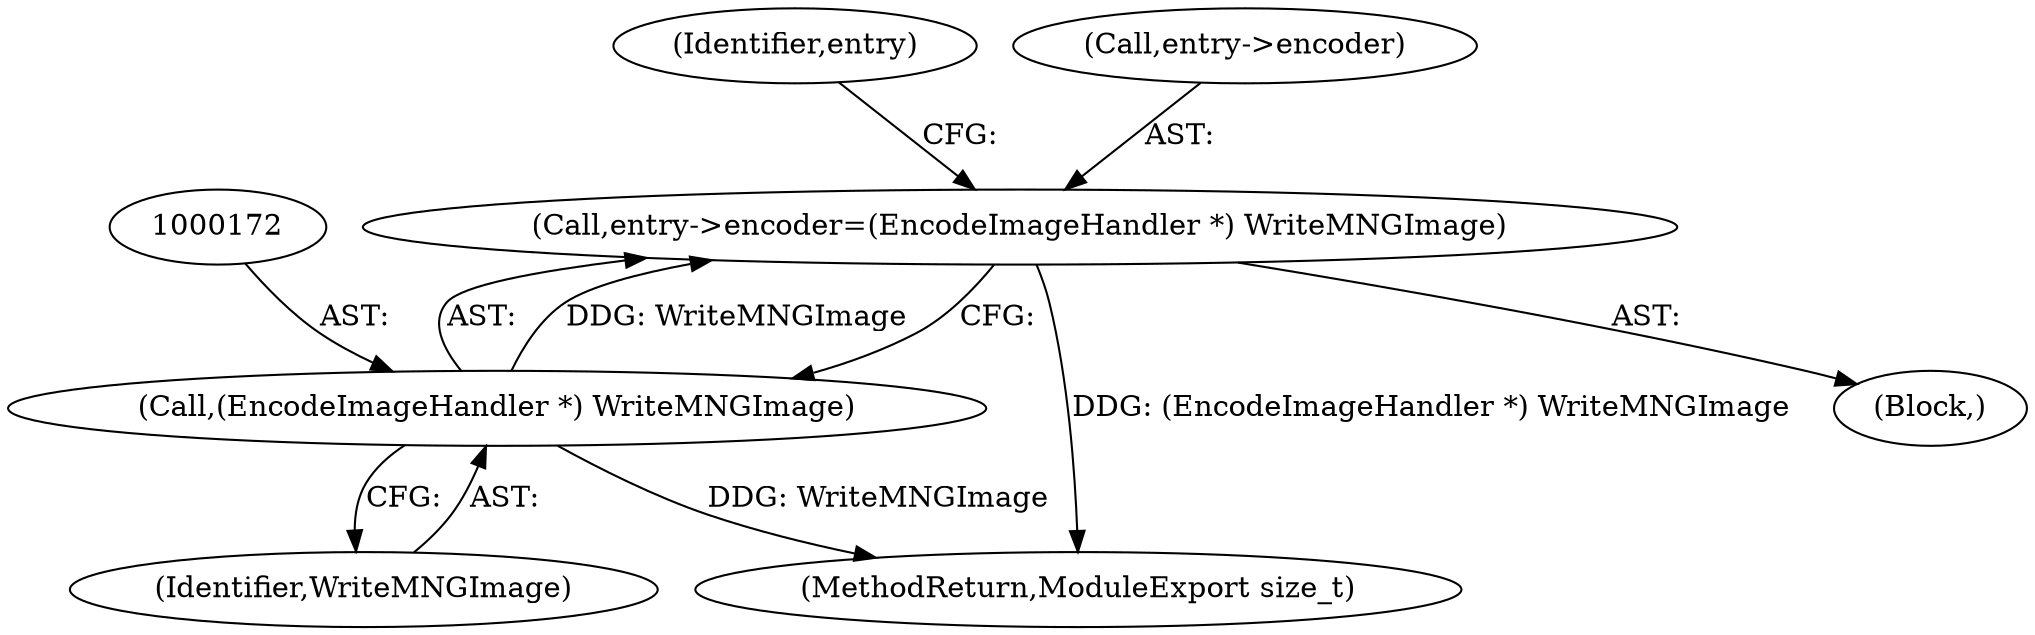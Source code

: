 digraph "0_ImageMagick_aa84944b405acebbeefe871d0f64969b9e9f31ac_1@pointer" {
"1000167" [label="(Call,entry->encoder=(EncodeImageHandler *) WriteMNGImage)"];
"1000171" [label="(Call,(EncodeImageHandler *) WriteMNGImage)"];
"1000176" [label="(Identifier,entry)"];
"1000171" [label="(Call,(EncodeImageHandler *) WriteMNGImage)"];
"1000750" [label="(MethodReturn,ModuleExport size_t)"];
"1000102" [label="(Block,)"];
"1000168" [label="(Call,entry->encoder)"];
"1000173" [label="(Identifier,WriteMNGImage)"];
"1000167" [label="(Call,entry->encoder=(EncodeImageHandler *) WriteMNGImage)"];
"1000167" -> "1000102"  [label="AST: "];
"1000167" -> "1000171"  [label="CFG: "];
"1000168" -> "1000167"  [label="AST: "];
"1000171" -> "1000167"  [label="AST: "];
"1000176" -> "1000167"  [label="CFG: "];
"1000167" -> "1000750"  [label="DDG: (EncodeImageHandler *) WriteMNGImage"];
"1000171" -> "1000167"  [label="DDG: WriteMNGImage"];
"1000171" -> "1000173"  [label="CFG: "];
"1000172" -> "1000171"  [label="AST: "];
"1000173" -> "1000171"  [label="AST: "];
"1000171" -> "1000750"  [label="DDG: WriteMNGImage"];
}
